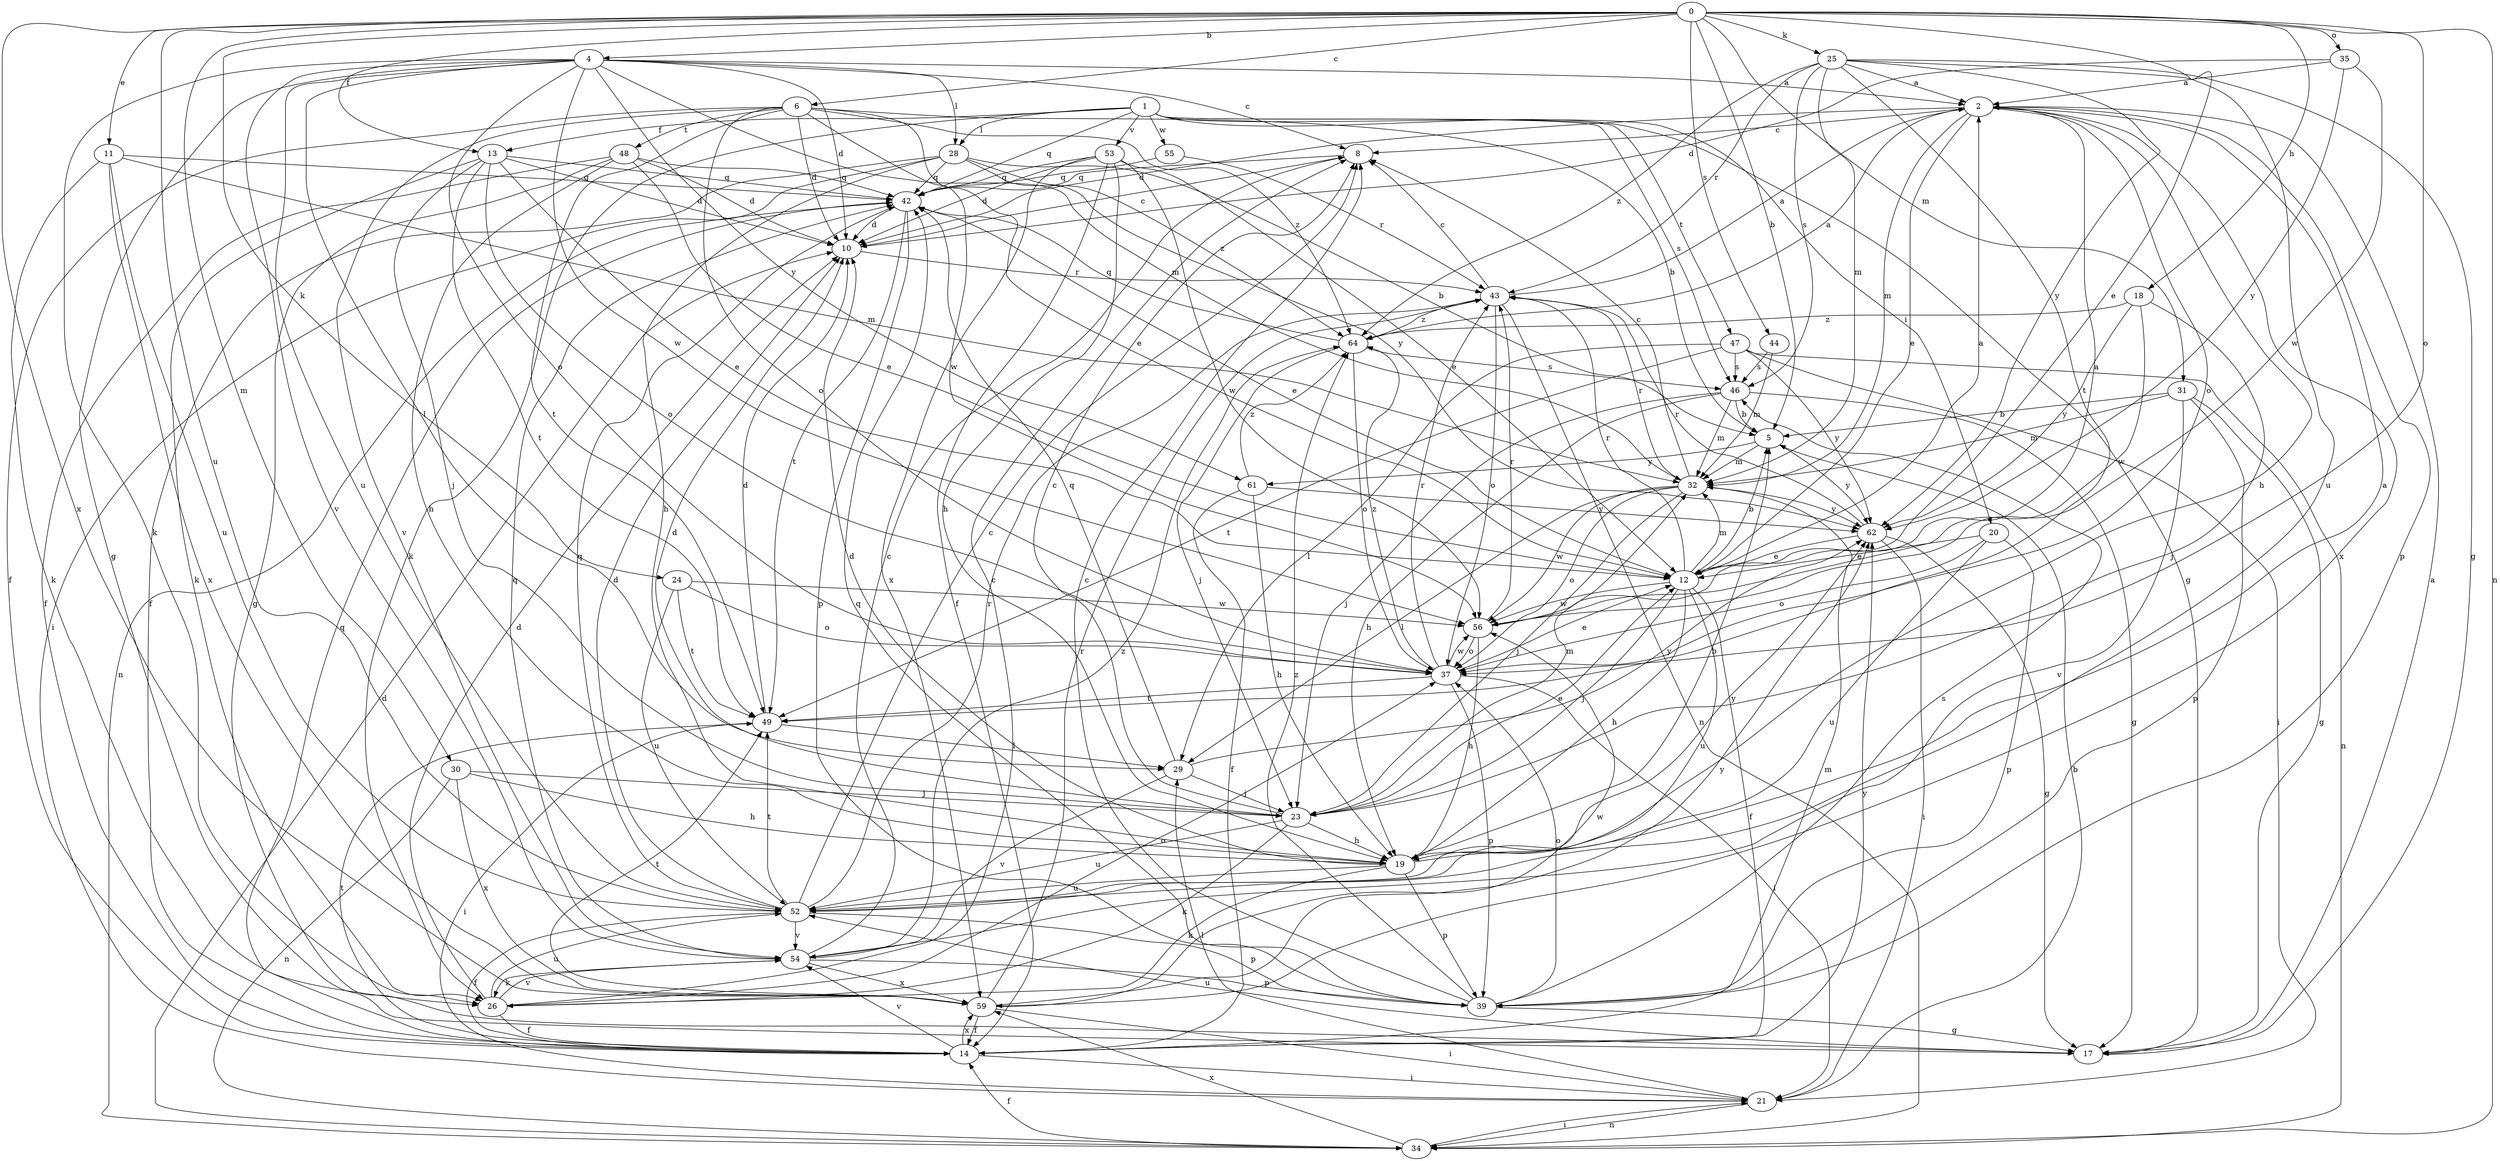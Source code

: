 strict digraph  {
0;
1;
2;
4;
5;
6;
8;
10;
11;
12;
13;
14;
17;
18;
19;
20;
21;
23;
24;
25;
26;
28;
29;
30;
31;
32;
34;
35;
37;
39;
42;
43;
44;
46;
47;
48;
49;
52;
53;
54;
55;
56;
59;
61;
62;
64;
0 -> 4  [label=b];
0 -> 5  [label=b];
0 -> 6  [label=c];
0 -> 11  [label=e];
0 -> 12  [label=e];
0 -> 13  [label=f];
0 -> 18  [label=h];
0 -> 24  [label=k];
0 -> 25  [label=k];
0 -> 30  [label=m];
0 -> 31  [label=m];
0 -> 34  [label=n];
0 -> 35  [label=o];
0 -> 37  [label=o];
0 -> 44  [label=s];
0 -> 52  [label=u];
0 -> 59  [label=x];
1 -> 13  [label=f];
1 -> 17  [label=g];
1 -> 20  [label=i];
1 -> 26  [label=k];
1 -> 28  [label=l];
1 -> 42  [label=q];
1 -> 46  [label=s];
1 -> 47  [label=t];
1 -> 53  [label=v];
1 -> 55  [label=w];
2 -> 8  [label=c];
2 -> 10  [label=d];
2 -> 12  [label=e];
2 -> 19  [label=h];
2 -> 32  [label=m];
2 -> 37  [label=o];
2 -> 39  [label=p];
2 -> 59  [label=x];
4 -> 2  [label=a];
4 -> 8  [label=c];
4 -> 10  [label=d];
4 -> 17  [label=g];
4 -> 26  [label=k];
4 -> 28  [label=l];
4 -> 29  [label=l];
4 -> 32  [label=m];
4 -> 37  [label=o];
4 -> 52  [label=u];
4 -> 54  [label=v];
4 -> 56  [label=w];
4 -> 61  [label=y];
5 -> 32  [label=m];
5 -> 61  [label=y];
5 -> 62  [label=y];
6 -> 5  [label=b];
6 -> 10  [label=d];
6 -> 12  [label=e];
6 -> 14  [label=f];
6 -> 37  [label=o];
6 -> 48  [label=t];
6 -> 49  [label=t];
6 -> 54  [label=v];
6 -> 56  [label=w];
6 -> 64  [label=z];
8 -> 42  [label=q];
10 -> 8  [label=c];
10 -> 43  [label=r];
11 -> 26  [label=k];
11 -> 32  [label=m];
11 -> 42  [label=q];
11 -> 52  [label=u];
11 -> 59  [label=x];
12 -> 2  [label=a];
12 -> 5  [label=b];
12 -> 14  [label=f];
12 -> 19  [label=h];
12 -> 23  [label=j];
12 -> 32  [label=m];
12 -> 43  [label=r];
12 -> 52  [label=u];
12 -> 56  [label=w];
13 -> 10  [label=d];
13 -> 12  [label=e];
13 -> 23  [label=j];
13 -> 26  [label=k];
13 -> 37  [label=o];
13 -> 42  [label=q];
13 -> 49  [label=t];
14 -> 21  [label=i];
14 -> 32  [label=m];
14 -> 42  [label=q];
14 -> 49  [label=t];
14 -> 54  [label=v];
14 -> 59  [label=x];
14 -> 62  [label=y];
17 -> 2  [label=a];
17 -> 52  [label=u];
18 -> 23  [label=j];
18 -> 56  [label=w];
18 -> 62  [label=y];
18 -> 64  [label=z];
19 -> 2  [label=a];
19 -> 5  [label=b];
19 -> 10  [label=d];
19 -> 26  [label=k];
19 -> 39  [label=p];
19 -> 52  [label=u];
19 -> 62  [label=y];
20 -> 12  [label=e];
20 -> 37  [label=o];
20 -> 39  [label=p];
20 -> 52  [label=u];
21 -> 5  [label=b];
21 -> 29  [label=l];
21 -> 34  [label=n];
23 -> 8  [label=c];
23 -> 10  [label=d];
23 -> 12  [label=e];
23 -> 19  [label=h];
23 -> 26  [label=k];
23 -> 32  [label=m];
23 -> 52  [label=u];
24 -> 37  [label=o];
24 -> 49  [label=t];
24 -> 52  [label=u];
24 -> 56  [label=w];
25 -> 2  [label=a];
25 -> 17  [label=g];
25 -> 32  [label=m];
25 -> 43  [label=r];
25 -> 46  [label=s];
25 -> 49  [label=t];
25 -> 52  [label=u];
25 -> 62  [label=y];
25 -> 64  [label=z];
26 -> 8  [label=c];
26 -> 10  [label=d];
26 -> 14  [label=f];
26 -> 37  [label=o];
26 -> 52  [label=u];
26 -> 54  [label=v];
28 -> 5  [label=b];
28 -> 14  [label=f];
28 -> 19  [label=h];
28 -> 21  [label=i];
28 -> 42  [label=q];
28 -> 62  [label=y];
28 -> 64  [label=z];
29 -> 23  [label=j];
29 -> 42  [label=q];
29 -> 54  [label=v];
29 -> 62  [label=y];
30 -> 19  [label=h];
30 -> 23  [label=j];
30 -> 34  [label=n];
30 -> 59  [label=x];
31 -> 5  [label=b];
31 -> 17  [label=g];
31 -> 32  [label=m];
31 -> 39  [label=p];
31 -> 54  [label=v];
32 -> 8  [label=c];
32 -> 23  [label=j];
32 -> 29  [label=l];
32 -> 37  [label=o];
32 -> 43  [label=r];
32 -> 56  [label=w];
32 -> 62  [label=y];
34 -> 10  [label=d];
34 -> 14  [label=f];
34 -> 21  [label=i];
34 -> 59  [label=x];
35 -> 2  [label=a];
35 -> 10  [label=d];
35 -> 56  [label=w];
35 -> 62  [label=y];
37 -> 12  [label=e];
37 -> 21  [label=i];
37 -> 39  [label=p];
37 -> 43  [label=r];
37 -> 49  [label=t];
37 -> 56  [label=w];
37 -> 64  [label=z];
39 -> 8  [label=c];
39 -> 17  [label=g];
39 -> 37  [label=o];
39 -> 42  [label=q];
39 -> 46  [label=s];
39 -> 64  [label=z];
42 -> 10  [label=d];
42 -> 12  [label=e];
42 -> 34  [label=n];
42 -> 39  [label=p];
42 -> 49  [label=t];
43 -> 2  [label=a];
43 -> 8  [label=c];
43 -> 34  [label=n];
43 -> 37  [label=o];
43 -> 64  [label=z];
44 -> 32  [label=m];
44 -> 46  [label=s];
46 -> 5  [label=b];
46 -> 17  [label=g];
46 -> 19  [label=h];
46 -> 23  [label=j];
46 -> 32  [label=m];
47 -> 21  [label=i];
47 -> 29  [label=l];
47 -> 34  [label=n];
47 -> 46  [label=s];
47 -> 49  [label=t];
47 -> 62  [label=y];
48 -> 10  [label=d];
48 -> 12  [label=e];
48 -> 14  [label=f];
48 -> 17  [label=g];
48 -> 19  [label=h];
48 -> 42  [label=q];
49 -> 10  [label=d];
49 -> 21  [label=i];
49 -> 29  [label=l];
52 -> 8  [label=c];
52 -> 10  [label=d];
52 -> 14  [label=f];
52 -> 39  [label=p];
52 -> 42  [label=q];
52 -> 43  [label=r];
52 -> 49  [label=t];
52 -> 54  [label=v];
53 -> 10  [label=d];
53 -> 12  [label=e];
53 -> 14  [label=f];
53 -> 19  [label=h];
53 -> 42  [label=q];
53 -> 56  [label=w];
53 -> 59  [label=x];
54 -> 8  [label=c];
54 -> 26  [label=k];
54 -> 39  [label=p];
54 -> 42  [label=q];
54 -> 59  [label=x];
54 -> 64  [label=z];
55 -> 42  [label=q];
55 -> 43  [label=r];
56 -> 2  [label=a];
56 -> 19  [label=h];
56 -> 37  [label=o];
56 -> 43  [label=r];
59 -> 14  [label=f];
59 -> 21  [label=i];
59 -> 43  [label=r];
59 -> 49  [label=t];
59 -> 56  [label=w];
59 -> 62  [label=y];
61 -> 14  [label=f];
61 -> 19  [label=h];
61 -> 62  [label=y];
61 -> 64  [label=z];
62 -> 12  [label=e];
62 -> 17  [label=g];
62 -> 21  [label=i];
62 -> 43  [label=r];
64 -> 2  [label=a];
64 -> 23  [label=j];
64 -> 37  [label=o];
64 -> 42  [label=q];
64 -> 46  [label=s];
}
